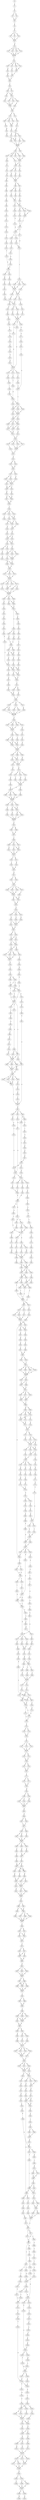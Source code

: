 strict digraph  {
	S0 -> S1 [ label = L ];
	S1 -> S2 [ label = I ];
	S2 -> S3 [ label = L ];
	S2 -> S4 [ label = A ];
	S3 -> S5 [ label = A ];
	S4 -> S5 [ label = A ];
	S5 -> S6 [ label = L ];
	S6 -> S7 [ label = K ];
	S7 -> S8 [ label = N ];
	S7 -> S9 [ label = T ];
	S7 -> S10 [ label = G ];
	S8 -> S11 [ label = L ];
	S9 -> S11 [ label = L ];
	S10 -> S11 [ label = L ];
	S11 -> S12 [ label = Q ];
	S12 -> S13 [ label = Q ];
	S12 -> S14 [ label = E ];
	S12 -> S15 [ label = D ];
	S12 -> S16 [ label = A ];
	S13 -> S17 [ label = K ];
	S14 -> S17 [ label = K ];
	S15 -> S17 [ label = K ];
	S16 -> S17 [ label = K ];
	S17 -> S18 [ label = I ];
	S18 -> S19 [ label = D ];
	S18 -> S20 [ label = H ];
	S18 -> S21 [ label = Y ];
	S18 -> S22 [ label = K ];
	S19 -> S23 [ label = Q ];
	S20 -> S24 [ label = R ];
	S21 -> S25 [ label = N ];
	S22 -> S24 [ label = R ];
	S23 -> S26 [ label = M ];
	S24 -> S27 [ label = L ];
	S25 -> S27 [ label = L ];
	S26 -> S28 [ label = E ];
	S27 -> S28 [ label = E ];
	S28 -> S29 [ label = L ];
	S29 -> S30 [ label = E ];
	S29 -> S31 [ label = D ];
	S30 -> S32 [ label = K ];
	S30 -> S33 [ label = R ];
	S31 -> S33 [ label = R ];
	S32 -> S34 [ label = K ];
	S33 -> S35 [ label = T ];
	S33 -> S36 [ label = S ];
	S33 -> S37 [ label = A ];
	S34 -> S38 [ label = Q ];
	S35 -> S38 [ label = Q ];
	S36 -> S39 [ label = K ];
	S37 -> S38 [ label = Q ];
	S38 -> S40 [ label = A ];
	S39 -> S40 [ label = A ];
	S40 -> S41 [ label = K ];
	S40 -> S42 [ label = E ];
	S41 -> S43 [ label = A ];
	S42 -> S44 [ label = D ];
	S42 -> S45 [ label = K ];
	S42 -> S46 [ label = S ];
	S43 -> S47 [ label = K ];
	S44 -> S48 [ label = N ];
	S45 -> S48 [ label = N ];
	S46 -> S49 [ label = S ];
	S47 -> S50 [ label = N ];
	S48 -> S51 [ label = L ];
	S49 -> S52 [ label = M ];
	S50 -> S53 [ label = Q ];
	S51 -> S54 [ label = N ];
	S51 -> S55 [ label = K ];
	S52 -> S56 [ label = R ];
	S53 -> S57 [ label = Q ];
	S54 -> S58 [ label = T ];
	S54 -> S59 [ label = I ];
	S55 -> S60 [ label = S ];
	S56 -> S57 [ label = Q ];
	S57 -> S61 [ label = L ];
	S58 -> S61 [ label = L ];
	S59 -> S61 [ label = L ];
	S60 -> S61 [ label = L ];
	S61 -> S62 [ label = S ];
	S61 -> S63 [ label = A ];
	S62 -> S64 [ label = H ];
	S62 -> S65 [ label = R ];
	S62 -> S66 [ label = E ];
	S62 -> S67 [ label = K ];
	S63 -> S68 [ label = A ];
	S64 -> S69 [ label = R ];
	S65 -> S70 [ label = E ];
	S66 -> S71 [ label = K ];
	S67 -> S70 [ label = E ];
	S68 -> S70 [ label = E ];
	S69 -> S72 [ label = V ];
	S70 -> S73 [ label = A ];
	S70 -> S74 [ label = T ];
	S71 -> S73 [ label = A ];
	S72 -> S75 [ label = T ];
	S73 -> S76 [ label = A ];
	S73 -> S77 [ label = Q ];
	S74 -> S78 [ label = S ];
	S75 -> S79 [ label = N ];
	S76 -> S80 [ label = Q ];
	S77 -> S81 [ label = W ];
	S78 -> S82 [ label = L ];
	S79 -> S83 [ label = H ];
	S80 -> S84 [ label = Y ];
	S81 -> S84 [ label = Y ];
	S82 -> S84 [ label = Y ];
	S83 -> S85 [ label = Q ];
	S84 -> S86 [ label = K ];
	S84 -> S87 [ label = R ];
	S85 -> S88 [ label = P ];
	S86 -> S89 [ label = K ];
	S86 -> S90 [ label = D ];
	S87 -> S91 [ label = G ];
	S88 -> S92 [ label = V ];
	S89 -> S93 [ label = A ];
	S90 -> S94 [ label = L ];
	S91 -> S95 [ label = E ];
	S92 -> S96 [ label = S ];
	S93 -> S97 [ label = L ];
	S94 -> S97 [ label = L ];
	S95 -> S98 [ label = P ];
	S96 -> S99 [ label = S ];
	S97 -> S100 [ label = E ];
	S97 -> S101 [ label = T ];
	S98 -> S100 [ label = E ];
	S99 -> S102 [ label = P ];
	S100 -> S103 [ label = D ];
	S100 -> S104 [ label = Q ];
	S100 -> S105 [ label = N ];
	S101 -> S106 [ label = K ];
	S102 -> S107 [ label = Y ];
	S103 -> S108 [ label = E ];
	S104 -> S109 [ label = P ];
	S105 -> S108 [ label = E ];
	S106 -> S110 [ label = S ];
	S107 -> S111 [ label = V ];
	S108 -> S112 [ label = T ];
	S109 -> S113 [ label = K ];
	S110 -> S114 [ label = Q ];
	S111 -> S115 [ label = E ];
	S112 -> S116 [ label = N ];
	S112 -> S117 [ label = S ];
	S113 -> S112 [ label = T ];
	S114 -> S116 [ label = N ];
	S115 -> S118 [ label = A ];
	S116 -> S119 [ label = E ];
	S116 -> S120 [ label = S ];
	S117 -> S121 [ label = N ];
	S118 -> S122 [ label = A ];
	S119 -> S123 [ label = R ];
	S120 -> S124 [ label = P ];
	S121 -> S125 [ label = L ];
	S122 -> S126 [ label = L ];
	S123 -> S121 [ label = N ];
	S124 -> S127 [ label = T ];
	S125 -> S128 [ label = V ];
	S125 -> S129 [ label = N ];
	S125 -> S130 [ label = A ];
	S126 -> S131 [ label = P ];
	S127 -> S132 [ label = A ];
	S128 -> S133 [ label = H ];
	S129 -> S134 [ label = V ];
	S130 -> S133 [ label = H ];
	S131 -> S135 [ label = T ];
	S132 -> S136 [ label = K ];
	S133 -> S137 [ label = Q ];
	S133 -> S138 [ label = S ];
	S134 -> S137 [ label = Q ];
	S135 -> S139 [ label = A ];
	S136 -> S140 [ label = P ];
	S137 -> S141 [ label = E ];
	S137 -> S142 [ label = K ];
	S138 -> S143 [ label = P ];
	S139 -> S144 [ label = G ];
	S139 -> S145 [ label = E ];
	S140 -> S139 [ label = A ];
	S141 -> S146 [ label = L ];
	S142 -> S147 [ label = G ];
	S143 -> S148 [ label = Q ];
	S144 -> S149 [ label = Q ];
	S145 -> S150 [ label = A ];
	S146 -> S151 [ label = I ];
	S147 -> S152 [ label = W ];
	S147 -> S153 [ label = A ];
	S148 -> S154 [ label = P ];
	S149 -> S155 [ label = P ];
	S150 -> S156 [ label = L ];
	S151 -> S157 [ label = K ];
	S152 -> S158 [ label = N ];
	S153 -> S159 [ label = T ];
	S154 -> S160 [ label = G ];
	S155 -> S161 [ label = G ];
	S156 -> S133 [ label = H ];
	S157 -> S162 [ label = Q ];
	S158 -> S162 [ label = Q ];
	S159 -> S162 [ label = Q ];
	S160 -> S163 [ label = S ];
	S161 -> S164 [ label = P ];
	S162 -> S165 [ label = E ];
	S162 -> S166 [ label = K ];
	S162 -> S167 [ label = D ];
	S163 -> S168 [ label = R ];
	S164 -> S169 [ label = D ];
	S165 -> S170 [ label = E ];
	S166 -> S171 [ label = K ];
	S167 -> S172 [ label = T ];
	S168 -> S173 [ label = Y ];
	S169 -> S147 [ label = G ];
	S170 -> S174 [ label = Y ];
	S170 -> S175 [ label = R ];
	S170 -> S176 [ label = L ];
	S171 -> S177 [ label = D ];
	S172 -> S170 [ label = E ];
	S173 -> S178 [ label = S ];
	S174 -> S179 [ label = T ];
	S175 -> S180 [ label = N ];
	S176 -> S181 [ label = V ];
	S177 -> S182 [ label = I ];
	S178 -> S183 [ label = P ];
	S179 -> S184 [ label = L ];
	S180 -> S185 [ label = T ];
	S181 -> S186 [ label = A ];
	S182 -> S187 [ label = S ];
	S183 -> S188 [ label = S ];
	S184 -> S189 [ label = K ];
	S185 -> S190 [ label = I ];
	S186 -> S191 [ label = Q ];
	S187 -> S192 [ label = I ];
	S188 -> S193 [ label = P ];
	S189 -> S194 [ label = L ];
	S189 -> S195 [ label = T ];
	S190 -> S196 [ label = G ];
	S191 -> S194 [ label = L ];
	S192 -> S191 [ label = Q ];
	S193 -> S197 [ label = N ];
	S194 -> S198 [ label = Q ];
	S194 -> S199 [ label = S ];
	S194 -> S200 [ label = R ];
	S195 -> S200 [ label = R ];
	S196 -> S189 [ label = K ];
	S197 -> S201 [ label = R ];
	S198 -> S202 [ label = S ];
	S199 -> S202 [ label = S ];
	S200 -> S203 [ label = N ];
	S200 -> S202 [ label = S ];
	S201 -> S170 [ label = E ];
	S202 -> S204 [ label = V ];
	S202 -> S205 [ label = A ];
	S203 -> S205 [ label = A ];
	S204 -> S206 [ label = E ];
	S205 -> S207 [ label = Q ];
	S205 -> S208 [ label = D ];
	S205 -> S206 [ label = E ];
	S206 -> S209 [ label = A ];
	S206 -> S210 [ label = S ];
	S207 -> S211 [ label = T ];
	S207 -> S210 [ label = S ];
	S208 -> S211 [ label = T ];
	S209 -> S212 [ label = Q ];
	S210 -> S213 [ label = R ];
	S211 -> S213 [ label = R ];
	S212 -> S214 [ label = C ];
	S213 -> S214 [ label = C ];
	S214 -> S215 [ label = K ];
	S214 -> S216 [ label = T ];
	S214 -> S217 [ label = R ];
	S214 -> S218 [ label = C ];
	S215 -> S219 [ label = I ];
	S216 -> S220 [ label = L ];
	S217 -> S220 [ label = L ];
	S218 -> S220 [ label = L ];
	S219 -> S221 [ label = L ];
	S220 -> S221 [ label = L ];
	S221 -> S222 [ label = E ];
	S222 -> S223 [ label = K ];
	S222 -> S224 [ label = R ];
	S223 -> S225 [ label = Q ];
	S224 -> S225 [ label = Q ];
	S225 -> S226 [ label = F ];
	S225 -> S227 [ label = L ];
	S226 -> S228 [ label = N ];
	S227 -> S229 [ label = E ];
	S227 -> S230 [ label = D ];
	S228 -> S231 [ label = Y ];
	S229 -> S231 [ label = Y ];
	S229 -> S232 [ label = N ];
	S230 -> S231 [ label = Y ];
	S231 -> S233 [ label = M ];
	S231 -> S234 [ label = T ];
	S232 -> S233 [ label = M ];
	S233 -> S235 [ label = R ];
	S234 -> S236 [ label = K ];
	S235 -> S237 [ label = K ];
	S235 -> S238 [ label = R ];
	S236 -> S238 [ label = R ];
	S237 -> S239 [ label = M ];
	S238 -> S239 [ label = M ];
	S239 -> S240 [ label = V ];
	S240 -> S241 [ label = E ];
	S240 -> S242 [ label = L ];
	S240 -> S243 [ label = Q ];
	S241 -> S244 [ label = I ];
	S241 -> S245 [ label = N ];
	S242 -> S245 [ label = N ];
	S243 -> S246 [ label = C ];
	S244 -> S247 [ label = G ];
	S245 -> S248 [ label = V ];
	S245 -> S249 [ label = A ];
	S246 -> S249 [ label = A ];
	S247 -> S250 [ label = N ];
	S248 -> S251 [ label = E ];
	S249 -> S251 [ label = E ];
	S250 -> S252 [ label = K ];
	S251 -> S253 [ label = R ];
	S252 -> S254 [ label = E ];
	S253 -> S254 [ label = E ];
	S253 -> S255 [ label = D ];
	S254 -> S256 [ label = R ];
	S254 -> S257 [ label = K ];
	S255 -> S257 [ label = K ];
	S256 -> S258 [ label = K ];
	S256 -> S259 [ label = G ];
	S257 -> S260 [ label = N ];
	S258 -> S261 [ label = A ];
	S259 -> S262 [ label = E ];
	S260 -> S263 [ label = M ];
	S260 -> S261 [ label = A ];
	S260 -> S264 [ label = I ];
	S261 -> S265 [ label = V ];
	S261 -> S266 [ label = I ];
	S262 -> S267 [ label = A ];
	S263 -> S266 [ label = I ];
	S264 -> S266 [ label = I ];
	S265 -> S268 [ label = A ];
	S266 -> S269 [ label = L ];
	S267 -> S269 [ label = L ];
	S268 -> S270 [ label = E ];
	S269 -> S270 [ label = E ];
	S270 -> S271 [ label = K ];
	S270 -> S272 [ label = Q ];
	S270 -> S273 [ label = R ];
	S271 -> S274 [ label = Q ];
	S272 -> S274 [ label = Q ];
	S273 -> S274 [ label = Q ];
	S274 -> S275 [ label = S ];
	S274 -> S276 [ label = T ];
	S274 -> S277 [ label = V ];
	S274 -> S278 [ label = A ];
	S275 -> S279 [ label = L ];
	S276 -> S280 [ label = Q ];
	S277 -> S281 [ label = A ];
	S277 -> S282 [ label = S ];
	S278 -> S280 [ label = Q ];
	S279 -> S283 [ label = L ];
	S280 -> S283 [ label = L ];
	S281 -> S283 [ label = L ];
	S282 -> S283 [ label = L ];
	S283 -> S284 [ label = P ];
	S283 -> S285 [ label = Q ];
	S283 -> S286 [ label = E ];
	S284 -> S287 [ label = N ];
	S285 -> S288 [ label = R ];
	S285 -> S289 [ label = K ];
	S286 -> S288 [ label = R ];
	S287 -> S290 [ label = L ];
	S288 -> S291 [ label = E ];
	S289 -> S291 [ label = E ];
	S290 -> S292 [ label = Q ];
	S291 -> S293 [ label = K ];
	S291 -> S294 [ label = R ];
	S292 -> S295 [ label = P ];
	S293 -> S296 [ label = E ];
	S293 -> S297 [ label = L ];
	S294 -> S298 [ label = G ];
	S295 -> S299 [ label = S ];
	S296 -> S300 [ label = Q ];
	S297 -> S301 [ label = K ];
	S298 -> S302 [ label = R ];
	S299 -> S303 [ label = S ];
	S300 -> S304 [ label = D ];
	S301 -> S304 [ label = D ];
	S302 -> S305 [ label = V ];
	S303 -> S306 [ label = S ];
	S304 -> S307 [ label = Q ];
	S304 -> S308 [ label = H ];
	S305 -> S309 [ label = T ];
	S306 -> S310 [ label = D ];
	S307 -> S311 [ label = M ];
	S307 -> S312 [ label = E ];
	S308 -> S311 [ label = M ];
	S309 -> S313 [ label = A ];
	S310 -> S314 [ label = V ];
	S311 -> S315 [ label = K ];
	S312 -> S316 [ label = Q ];
	S313 -> S317 [ label = E ];
	S314 -> S318 [ label = K ];
	S314 -> S319 [ label = H ];
	S315 -> S320 [ label = L ];
	S316 -> S314 [ label = V ];
	S317 -> S321 [ label = N ];
	S318 -> S322 [ label = S ];
	S319 -> S323 [ label = G ];
	S319 -> S324 [ label = A ];
	S320 -> S325 [ label = Q ];
	S320 -> S319 [ label = H ];
	S321 -> S326 [ label = R ];
	S322 -> S327 [ label = Q ];
	S323 -> S328 [ label = K ];
	S324 -> S328 [ label = K ];
	S325 -> S324 [ label = A ];
	S326 -> S329 [ label = E ];
	S327 -> S330 [ label = G ];
	S328 -> S331 [ label = L ];
	S329 -> S332 [ label = A ];
	S330 -> S333 [ label = K ];
	S331 -> S334 [ label = E ];
	S331 -> S335 [ label = D ];
	S332 -> S325 [ label = Q ];
	S333 -> S336 [ label = K ];
	S334 -> S336 [ label = K ];
	S335 -> S337 [ label = Q ];
	S336 -> S338 [ label = L ];
	S337 -> S338 [ label = L ];
	S338 -> S339 [ label = E ];
	S338 -> S340 [ label = D ];
	S338 -> S341 [ label = K ];
	S339 -> S342 [ label = R ];
	S339 -> S343 [ label = M ];
	S340 -> S344 [ label = L ];
	S340 -> S345 [ label = V ];
	S341 -> S346 [ label = K ];
	S342 -> S347 [ label = L ];
	S343 -> S347 [ label = L ];
	S344 -> S347 [ label = L ];
	S345 -> S347 [ label = L ];
	S346 -> S347 [ label = L ];
	S347 -> S348 [ label = E ];
	S348 -> S349 [ label = I ];
	S348 -> S350 [ label = K ];
	S348 -> S351 [ label = H ];
	S348 -> S352 [ label = Q ];
	S349 -> S353 [ label = E ];
	S350 -> S353 [ label = E ];
	S351 -> S354 [ label = R ];
	S352 -> S353 [ label = E ];
	S353 -> S355 [ label = Y ];
	S353 -> S356 [ label = C ];
	S354 -> S357 [ label = F ];
	S355 -> S358 [ label = S ];
	S356 -> S359 [ label = F ];
	S356 -> S360 [ label = L ];
	S357 -> S361 [ label = E ];
	S358 -> S362 [ label = K ];
	S359 -> S362 [ label = K ];
	S359 -> S363 [ label = R ];
	S360 -> S363 [ label = R ];
	S361 -> S364 [ label = D ];
	S362 -> S365 [ label = L ];
	S363 -> S365 [ label = L ];
	S364 -> S365 [ label = L ];
	S365 -> S366 [ label = S ];
	S365 -> S367 [ label = T ];
	S365 -> S368 [ label = A ];
	S366 -> S369 [ label = R ];
	S367 -> S370 [ label = T ];
	S367 -> S371 [ label = S ];
	S368 -> S371 [ label = S ];
	S369 -> S372 [ label = T ];
	S370 -> S372 [ label = T ];
	S371 -> S373 [ label = R ];
	S371 -> S372 [ label = T ];
	S372 -> S374 [ label = Q ];
	S373 -> S375 [ label = K ];
	S374 -> S376 [ label = A ];
	S374 -> S377 [ label = K ];
	S374 -> S378 [ label = S ];
	S375 -> S379 [ label = N ];
	S376 -> S380 [ label = L ];
	S377 -> S381 [ label = T ];
	S378 -> S382 [ label = M ];
	S379 -> S383 [ label = K ];
	S380 -> S384 [ label = A ];
	S381 -> S384 [ label = A ];
	S382 -> S384 [ label = A ];
	S383 -> S385 [ label = S ];
	S384 -> S386 [ label = D ];
	S384 -> S387 [ label = E ];
	S385 -> S387 [ label = E ];
	S386 -> S388 [ label = T ];
	S387 -> S389 [ label = D ];
	S387 -> S390 [ label = V ];
	S387 -> S391 [ label = K ];
	S388 -> S392 [ label = K ];
	S389 -> S392 [ label = K ];
	S390 -> S392 [ label = K ];
	S391 -> S392 [ label = K ];
	S392 -> S393 [ label = L ];
	S392 -> S394 [ label = I ];
	S392 -> S395 [ label = V ];
	S393 -> S396 [ label = A ];
	S394 -> S397 [ label = K ];
	S394 -> S398 [ label = Q ];
	S395 -> S397 [ label = K ];
	S396 -> S399 [ label = I ];
	S397 -> S400 [ label = H ];
	S397 -> S401 [ label = E ];
	S398 -> S402 [ label = Q ];
	S399 -> S403 [ label = L ];
	S400 -> S403 [ label = L ];
	S401 -> S403 [ label = L ];
	S402 -> S403 [ label = L ];
	S403 -> S404 [ label = E ];
	S404 -> S405 [ label = E ];
	S404 -> S406 [ label = H ];
	S405 -> S407 [ label = K ];
	S406 -> S407 [ label = K ];
	S407 -> S408 [ label = L ];
	S408 -> S409 [ label = Q ];
	S408 -> S410 [ label = K ];
	S408 -> S411 [ label = L ];
	S409 -> S412 [ label = K ];
	S410 -> S413 [ label = E ];
	S410 -> S414 [ label = L ];
	S411 -> S413 [ label = E ];
	S412 -> S415 [ label = E ];
	S413 -> S415 [ label = E ];
	S414 -> S415 [ label = E ];
	S415 -> S416 [ label = T ];
	S415 -> S417 [ label = E ];
	S416 -> S418 [ label = C ];
	S417 -> S419 [ label = H ];
	S418 -> S420 [ label = Q ];
	S419 -> S420 [ label = Q ];
	S420 -> S421 [ label = R ];
	S421 -> S422 [ label = L ];
	S421 -> S423 [ label = K ];
	S422 -> S424 [ label = L ];
	S423 -> S424 [ label = L ];
	S424 -> S425 [ label = V ];
	S424 -> S426 [ label = F ];
	S424 -> S427 [ label = L ];
	S424 -> S428 [ label = I ];
	S425 -> S429 [ label = Q ];
	S426 -> S429 [ label = Q ];
	S427 -> S430 [ label = S ];
	S428 -> S429 [ label = Q ];
	S429 -> S431 [ label = E ];
	S429 -> S432 [ label = D ];
	S430 -> S432 [ label = D ];
	S431 -> S433 [ label = K ];
	S432 -> S433 [ label = K ];
	S433 -> S434 [ label = A ];
	S434 -> S435 [ label = E ];
	S434 -> S436 [ label = S ];
	S434 -> S437 [ label = A ];
	S435 -> S438 [ label = R ];
	S436 -> S439 [ label = E ];
	S437 -> S440 [ label = Q ];
	S438 -> S441 [ label = L ];
	S439 -> S441 [ label = L ];
	S440 -> S442 [ label = F ];
	S440 -> S441 [ label = L ];
	S441 -> S443 [ label = Q ];
	S442 -> S443 [ label = Q ];
	S443 -> S444 [ label = R ];
	S443 -> S445 [ label = T ];
	S444 -> S446 [ label = E ];
	S445 -> S447 [ label = G ];
	S445 -> S446 [ label = E ];
	S446 -> S448 [ label = L ];
	S446 -> S449 [ label = A ];
	S447 -> S448 [ label = L ];
	S448 -> S450 [ label = D ];
	S448 -> S451 [ label = E ];
	S449 -> S451 [ label = E ];
	S450 -> S452 [ label = T ];
	S451 -> S453 [ label = I ];
	S451 -> S454 [ label = K ];
	S451 -> S455 [ label = M ];
	S452 -> S456 [ label = S ];
	S453 -> S457 [ label = N ];
	S454 -> S457 [ label = N ];
	S455 -> S457 [ label = N ];
	S456 -> S458 [ label = L ];
	S457 -> S459 [ label = R ];
	S458 -> S460 [ label = R ];
	S459 -> S461 [ label = I ];
	S460 -> S462 [ label = S ];
	S461 -> S463 [ label = L ];
	S462 -> S464 [ label = P ];
	S463 -> S465 [ label = M ];
	S463 -> S466 [ label = H ];
	S464 -> S467 [ label = A ];
	S465 -> S468 [ label = S ];
	S465 -> S469 [ label = C ];
	S466 -> S468 [ label = S ];
	S467 -> S470 [ label = W ];
	S467 -> S471 [ label = V ];
	S468 -> S472 [ label = S ];
	S468 -> S467 [ label = A ];
	S469 -> S473 [ label = H ];
	S470 -> S474 [ label = V ];
	S471 -> S475 [ label = S ];
	S471 -> S476 [ label = P ];
	S471 -> S477 [ label = S ];
	S472 -> S471 [ label = V ];
	S473 -> S478 [ label = E ];
	S474 -> S479 [ label = K ];
	S475 -> S480 [ label = N ];
	S476 -> S481 [ label = V ];
	S477 -> S482 [ label = S ];
	S477 -> S483 [ label = K ];
	S478 -> S471 [ label = V ];
	S479 -> S484 [ label = T ];
	S480 -> S485 [ label = P ];
	S480 -> S477 [ label = S ];
	S481 -> S486 [ label = R ];
	S482 -> S487 [ label = E ];
	S483 -> S488 [ label = Q ];
	S483 -> S489 [ label = S ];
	S483 -> S490 [ label = H ];
	S484 -> S491 [ label = E ];
	S485 -> S483 [ label = K ];
	S486 -> S492 [ label = D ];
	S487 -> S493 [ label = K ];
	S487 -> S494 [ label = S ];
	S488 -> S495 [ label = P ];
	S489 -> S494 [ label = S ];
	S490 -> S494 [ label = S ];
	S491 -> S487 [ label = E ];
	S492 -> S496 [ label = T ];
	S493 -> S497 [ label = K ];
	S494 -> S498 [ label = K ];
	S495 -> S498 [ label = K ];
	S496 -> S499 [ label = S ];
	S497 -> S500 [ label = T ];
	S497 -> S501 [ label = S ];
	S497 -> S502 [ label = K ];
	S498 -> S503 [ label = E ];
	S498 -> S504 [ label = K ];
	S498 -> S505 [ label = P ];
	S498 -> S506 [ label = G ];
	S499 -> S507 [ label = K ];
	S500 -> S508 [ label = Q ];
	S500 -> S509 [ label = T ];
	S501 -> S510 [ label = S ];
	S502 -> S511 [ label = K ];
	S503 -> S512 [ label = K ];
	S504 -> S512 [ label = K ];
	S505 -> S513 [ label = R ];
	S506 -> S512 [ label = K ];
	S507 -> S514 [ label = P ];
	S508 -> S515 [ label = T ];
	S509 -> S516 [ label = V ];
	S510 -> S517 [ label = K ];
	S511 -> S518 [ label = A ];
	S512 -> S493 [ label = K ];
	S513 -> S519 [ label = K ];
	S514 -> S520 [ label = R ];
	S515 -> S521 [ label = P ];
	S515 -> S522 [ label = R ];
	S516 -> S523 [ label = I ];
	S517 -> S524 [ label = K ];
	S518 -> S525 [ label = V ];
	S519 -> S526 [ label = A ];
	S520 -> S527 [ label = K ];
	S521 -> S528 [ label = R ];
	S522 -> S524 [ label = K ];
	S523 -> S529 [ label = D ];
	S524 -> S530 [ label = T ];
	S524 -> S531 [ label = I ];
	S525 -> S522 [ label = R ];
	S526 -> S532 [ label = V ];
	S527 -> S483 [ label = K ];
	S528 -> S530 [ label = T ];
	S529 -> S533 [ label = A ];
	S530 -> S534 [ label = A ];
	S530 -> S535 [ label = K ];
	S530 -> S536 [ label = P ];
	S531 -> S537 [ label = S ];
	S532 -> S493 [ label = K ];
	S533 -> S538 [ label = E ];
	S534 -> S539 [ label = K ];
	S535 -> S540 [ label = C ];
	S536 -> S541 [ label = V ];
	S537 -> S542 [ label = T ];
	S538 -> S543 [ label = K ];
	S539 -> S544 [ label = N ];
	S540 -> S545 [ label = L ];
	S541 -> S546 [ label = T ];
	S542 -> S546 [ label = T ];
	S543 -> S547 [ label = P ];
	S544 -> S548 [ label = P ];
	S545 -> S549 [ label = K ];
	S546 -> S549 [ label = K ];
	S547 -> S515 [ label = T ];
	S548 -> S550 [ label = P ];
	S549 -> S551 [ label = R ];
	S549 -> S552 [ label = N ];
	S550 -> S553 [ label = Q ];
	S551 -> S554 [ label = G ];
	S551 -> S555 [ label = R ];
	S552 -> S556 [ label = D ];
	S553 -> S557 [ label = Q ];
	S554 -> S558 [ label = P ];
	S554 -> S559 [ label = L ];
	S555 -> S560 [ label = N ];
	S556 -> S561 [ label = V ];
	S557 -> S562 [ label = C ];
	S558 -> S563 [ label = P ];
	S559 -> S563 [ label = P ];
	S560 -> S564 [ label = A ];
	S561 -> S563 [ label = P ];
	S562 -> S565 [ label = Q ];
	S563 -> S566 [ label = Q ];
	S563 -> S567 [ label = K ];
	S564 -> S568 [ label = P ];
	S565 -> S569 [ label = V ];
	S566 -> S570 [ label = Q ];
	S566 -> S571 [ label = E ];
	S567 -> S572 [ label = P ];
	S568 -> S573 [ label = S ];
	S569 -> S574 [ label = V ];
	S570 -> S575 [ label = M ];
	S571 -> S576 [ label = S ];
	S572 -> S577 [ label = V ];
	S573 -> S578 [ label = P ];
	S574 -> S579 [ label = L ];
	S575 -> S580 [ label = Y ];
	S576 -> S580 [ label = Y ];
	S577 -> S581 [ label = L ];
	S578 -> S582 [ label = H ];
	S579 -> S583 [ label = L ];
	S580 -> S584 [ label = S ];
	S580 -> S585 [ label = R ];
	S581 -> S586 [ label = F ];
	S582 -> S580 [ label = Y ];
	S583 -> S587 [ label = G ];
	S584 -> S588 [ label = K ];
	S585 -> S589 [ label = L ];
	S586 -> S590 [ label = P ];
	S587 -> S591 [ label = Q ];
	S588 -> S592 [ label = N ];
	S588 -> S593 [ label = F ];
	S588 -> S594 [ label = A ];
	S589 -> S592 [ label = N ];
	S590 -> S588 [ label = K ];
	S591 -> S595 [ label = L ];
	S592 -> S596 [ label = K ];
	S592 -> S597 [ label = L ];
	S593 -> S598 [ label = G ];
	S594 -> S596 [ label = K ];
	S595 -> S588 [ label = K ];
	S596 -> S599 [ label = K ];
	S596 -> S600 [ label = Q ];
	S597 -> S601 [ label = A ];
	S598 -> S602 [ label = S ];
	S598 -> S601 [ label = A ];
	S599 -> S603 [ label = M ];
	S600 -> S604 [ label = L ];
	S601 -> S605 [ label = D ];
	S601 -> S606 [ label = P ];
	S602 -> S603 [ label = M ];
	S603 -> S607 [ label = P ];
	S604 -> S607 [ label = P ];
	S605 -> S608 [ label = V ];
	S606 -> S609 [ label = S ];
	S607 -> S610 [ label = F ];
	S607 -> S611 [ label = M ];
	S608 -> S607 [ label = P ];
	S609 -> S610 [ label = F ];
	S610 -> S612 [ label = V ];
	S610 -> S613 [ label = I ];
	S611 -> S614 [ label = L ];
	S612 -> S615 [ label = A ];
	S612 -> S616 [ label = P ];
	S613 -> S617 [ label = T ];
	S614 -> S618 [ label = S ];
	S615 -> S619 [ label = G ];
	S616 -> S619 [ label = G ];
	S617 -> S619 [ label = G ];
	S618 -> S620 [ label = E ];
	S619 -> S621 [ label = K ];
	S619 -> S622 [ label = T ];
	S620 -> S621 [ label = K ];
	S621 -> S623 [ label = S ];
	S621 -> S624 [ label = P ];
	S621 -> S625 [ label = K ];
	S622 -> S623 [ label = S ];
	S623 -> S626 [ label = T ];
	S624 -> S627 [ label = A ];
	S625 -> S628 [ label = P ];
	S626 -> S629 [ label = S ];
	S627 -> S630 [ label = R ];
	S628 -> S631 [ label = T ];
	S628 -> S632 [ label = S ];
	S629 -> S633 [ label = P ];
	S630 -> S634 [ label = A ];
	S631 -> S635 [ label = R ];
	S632 -> S635 [ label = R ];
	S633 -> S636 [ label = S ];
	S634 -> S637 [ label = C ];
	S635 -> S638 [ label = T ];
	S635 -> S639 [ label = I ];
	S636 -> S640 [ label = H ];
	S637 -> S640 [ label = H ];
	S638 -> S641 [ label = T ];
	S639 -> S642 [ label = L ];
	S640 -> S643 [ label = S ];
	S640 -> S644 [ label = A ];
	S641 -> S645 [ label = S ];
	S642 -> S646 [ label = Q ];
	S643 -> S647 [ label = V ];
	S644 -> S647 [ label = V ];
	S645 -> S646 [ label = Q ];
	S645 -> S648 [ label = R ];
	S646 -> S649 [ label = C ];
	S647 -> S650 [ label = H ];
	S647 -> S651 [ label = N ];
	S647 -> S652 [ label = S ];
	S647 -> S653 [ label = R ];
	S648 -> S649 [ label = C ];
	S649 -> S654 [ label = K ];
	S649 -> S655 [ label = E ];
	S650 -> S656 [ label = A ];
	S651 -> S656 [ label = A ];
	S652 -> S656 [ label = A ];
	S653 -> S656 [ label = A ];
	S654 -> S657 [ label = P ];
	S654 -> S658 [ label = V ];
	S654 -> S659 [ label = A ];
	S655 -> S660 [ label = N ];
	S656 -> S661 [ label = N ];
	S656 -> S662 [ label = S ];
	S657 -> S663 [ label = Q ];
	S658 -> S664 [ label = V ];
	S659 -> S665 [ label = A ];
	S660 -> S666 [ label = G ];
	S661 -> S667 [ label = V ];
	S661 -> S668 [ label = L ];
	S662 -> S667 [ label = V ];
	S663 -> S669 [ label = A ];
	S664 -> S670 [ label = P ];
	S665 -> S670 [ label = P ];
	S666 -> S671 [ label = R ];
	S667 -> S672 [ label = Q ];
	S668 -> S672 [ label = Q ];
	S669 -> S673 [ label = G ];
	S670 -> S674 [ label = P ];
	S671 -> S675 [ label = D ];
	S672 -> S676 [ label = S ];
	S672 -> S677 [ label = N ];
	S672 -> S678 [ label = R ];
	S673 -> S679 [ label = D ];
	S674 -> S680 [ label = H ];
	S675 -> S681 [ label = L ];
	S676 -> S682 [ label = V ];
	S677 -> S683 [ label = L ];
	S677 -> S682 [ label = V ];
	S678 -> S683 [ label = L ];
	S679 -> S684 [ label = Q ];
	S680 -> S685 [ label = S ];
	S680 -> S686 [ label = P ];
	S681 -> S687 [ label = R ];
	S682 -> S688 [ label = L ];
	S683 -> S688 [ label = L ];
	S684 -> S689 [ label = S ];
	S685 -> S690 [ label = K ];
	S685 -> S691 [ label = S ];
	S686 -> S692 [ label = E ];
	S687 -> S693 [ label = G ];
	S688 -> S694 [ label = H ];
	S688 -> S695 [ label = Q ];
	S689 -> S696 [ label = L ];
	S689 -> S697 [ label = S ];
	S690 -> S698 [ label = K ];
	S691 -> S699 [ label = S ];
	S692 -> S700 [ label = N ];
	S693 -> S701 [ label = S ];
	S694 -> S702 [ label = M ];
	S694 -> S703 [ label = D ];
	S694 -> S704 [ label = I ];
	S695 -> S702 [ label = M ];
	S696 -> S705 [ label = D ];
	S697 -> S706 [ label = G ];
	S698 -> S707 [ label = S ];
	S699 -> S707 [ label = S ];
	S700 -> S707 [ label = S ];
	S701 -> S708 [ label = V ];
	S702 -> S709 [ label = M ];
	S702 -> S710 [ label = V ];
	S703 -> S711 [ label = L ];
	S704 -> S709 [ label = M ];
	S705 -> S712 [ label = S ];
	S705 -> S713 [ label = N ];
	S706 -> S714 [ label = G ];
	S707 -> S715 [ label = V ];
	S707 -> S716 [ label = A ];
	S708 -> S685 [ label = S ];
	S709 -> S717 [ label = K ];
	S710 -> S718 [ label = Q ];
	S711 -> S717 [ label = K ];
	S712 -> S719 [ label = L ];
	S713 -> S719 [ label = L ];
	S714 -> S712 [ label = S ];
	S715 -> S720 [ label = S ];
	S716 -> S721 [ label = P ];
	S717 -> S722 [ label = H ];
	S718 -> S722 [ label = H ];
	S719 -> S723 [ label = S ];
	S720 -> S724 [ label = I ];
	S720 -> S725 [ label = V ];
	S721 -> S689 [ label = S ];
	S722 -> S726 [ label = H ];
	S722 -> S727 [ label = Y ];
	S723 -> S728 [ label = D ];
	S723 -> S729 [ label = E ];
	S724 -> S730 [ label = C ];
	S725 -> S730 [ label = C ];
	S726 -> S731 [ label = Q ];
	S726 -> S732 [ label = S ];
	S727 -> S733 [ label = G ];
	S728 -> S734 [ label = L ];
	S729 -> S734 [ label = L ];
	S730 -> S705 [ label = D ];
	S731 -> S735 [ label = P ];
	S732 -> S735 [ label = P ];
	S732 -> S736 [ label = H ];
	S733 -> S735 [ label = P ];
	S734 -> S737 [ label = L ];
	S735 -> S738 [ label = W ];
	S735 -> S739 [ label = Q ];
	S735 -> S740 [ label = L ];
	S736 -> S739 [ label = Q ];
	S737 -> S741 [ label = L ];
	S737 -> S742 [ label = I ];
	S737 -> S743 [ label = M ];
	S738 -> S744 [ label = L ];
	S739 -> S745 [ label = I ];
	S739 -> S744 [ label = L ];
	S740 -> S746 [ label = Y ];
	S741 -> S747 [ label = A ];
	S742 -> S747 [ label = A ];
	S743 -> S747 [ label = A ];
	S744 -> S748 [ label = C ];
	S745 -> S749 [ label = L ];
	S746 -> S748 [ label = C ];
	S747 -> S750 [ label = L ];
	S747 -> S751 [ label = M ];
	S748 -> S752 [ label = E ];
	S748 -> S753 [ label = N ];
	S748 -> S754 [ label = D ];
	S749 -> S755 [ label = Q ];
	S750 -> S756 [ label = Q ];
	S751 -> S756 [ label = Q ];
	S752 -> S757 [ label = Q ];
	S753 -> S758 [ label = D ];
	S754 -> S759 [ label = G ];
	S755 -> S760 [ label = K ];
	S756 -> S761 [ label = D ];
	S756 -> S762 [ label = E ];
	S757 -> S763 [ label = V ];
	S758 -> S764 [ label = A ];
	S759 -> S765 [ label = N ];
	S760 -> S766 [ label = P ];
	S761 -> S767 [ label = E ];
	S762 -> S767 [ label = E ];
	S763 -> S768 [ label = S ];
	S765 -> S770 [ label = Q ];
	S766 -> S771 [ label = A ];
	S767 -> S772 [ label = L ];
	S768 -> S773 [ label = A ];
	S770 -> S774 [ label = D ];
	S771 -> S775 [ label = E ];
	S772 -> S776 [ label = G ];
	S772 -> S777 [ label = D ];
	S773 -> S778 [ label = L ];
	S774 -> S778 [ label = L ];
	S775 -> S779 [ label = V ];
	S776 -> S780 [ label = Q ];
	S777 -> S780 [ label = Q ];
	S778 -> S781 [ label = H ];
	S779 -> S782 [ label = A ];
	S780 -> S783 [ label = M ];
	S781 -> S784 [ label = A ];
	S781 -> S785 [ label = I ];
	S782 -> S786 [ label = I ];
	S782 -> S787 [ label = E ];
	S783 -> S788 [ label = S ];
	S783 -> S789 [ label = N ];
	S784 -> S790 [ label = P ];
	S785 -> S791 [ label = R ];
	S786 -> S792 [ label = R ];
	S787 -> S793 [ label = P ];
	S788 -> S794 [ label = F ];
	S788 -> S795 [ label = V ];
	S789 -> S796 [ label = M ];
	S790 -> S797 [ label = A ];
	S791 -> S798 [ label = S ];
	S792 -> S799 [ label = R ];
	S793 -> S799 [ label = R ];
	S794 -> S800 [ label = E ];
	S795 -> S800 [ label = E ];
	S796 -> S800 [ label = E ];
	S797 -> S801 [ label = G ];
	S798 -> S802 [ label = P ];
	S799 -> S803 [ label = N ];
	S799 -> S804 [ label = C ];
	S800 -> S805 [ label = H ];
	S801 -> S782 [ label = A ];
	S802 -> S806 [ label = Q ];
	S803 -> S807 [ label = L ];
	S804 -> S807 [ label = L ];
	S805 -> S808 [ label = Q ];
	S806 -> S809 [ label = K ];
	S807 -> S810 [ label = S ];
	S807 -> S811 [ label = Y ];
	S807 -> S812 [ label = R ];
	S808 -> S813 [ label = D ];
	S808 -> S814 [ label = E ];
	S809 -> S803 [ label = N ];
	S810 -> S815 [ label = G ];
	S811 -> S625 [ label = K ];
	S812 -> S816 [ label = N ];
	S813 -> S817 [ label = L ];
	S814 -> S817 [ label = L ];
	S815 -> S818 [ label = E ];
	S816 -> S645 [ label = S ];
	S817 -> S819 [ label = L ];
	S817 -> S820 [ label = V ];
	S818 -> S821 [ label = F ];
	S819 -> S822 [ label = R ];
	S819 -> S823 [ label = N ];
	S820 -> S824 [ label = T ];
	S821 -> S825 [ label = S ];
	S822 -> S826 [ label = Q ];
	S823 -> S826 [ label = Q ];
	S824 -> S826 [ label = Q ];
	S825 -> S827 [ label = S ];
	S826 -> S828 [ label = L ];
	S826 -> S829 [ label = M ];
	S826 -> S830 [ label = I ];
	S827 -> S831 [ label = K ];
	S828 -> S832 [ label = G ];
	S829 -> S833 [ label = K ];
	S830 -> S834 [ label = Q ];
	S831 -> S835 [ label = P ];
	S832 -> S836 [ label = V ];
	S833 -> S837 [ label = E ];
	S834 -> S837 [ label = E ];
	S835 -> S838 [ label = A ];
	S836 -> S839 [ label = V ];
	S837 -> S840 [ label = T ];
	S838 -> S841 [ label = R ];
	S839 -> S842 [ label = Q ];
	S840 -> S843 [ label = E ];
	S840 -> S842 [ label = Q ];
	S841 -> S654 [ label = K ];
	S842 -> S844 [ label = N ];
	S842 -> S845 [ label = S ];
	S843 -> S845 [ label = S ];
	S843 -> S846 [ label = R ];
	S844 -> S847 [ label = R ];
	S845 -> S848 [ label = H ];
	S846 -> S849 [ label = P ];
	S847 -> S850 [ label = E ];
	S848 -> S851 [ label = A ];
	S848 -> S852 [ label = S ];
	S849 -> S850 [ label = E ];
	S850 -> S853 [ label = E ];
	S850 -> S854 [ label = V ];
	S851 -> S854 [ label = V ];
	S852 -> S854 [ label = V ];
	S853 -> S855 [ label = K ];
	S854 -> S856 [ label = C ];
	S854 -> S857 [ label = R ];
	S855 -> S858 [ label = E ];
	S856 -> S858 [ label = E ];
	S857 -> S858 [ label = E ];
	S858 -> S859 [ label = D ];
	S859 -> S860 [ label = L ];
	S859 -> S861 [ label = I ];
	S860 -> S862 [ label = K ];
	S860 -> S863 [ label = E ];
	S861 -> S863 [ label = E ];
	S862 -> S864 [ label = L ];
	S863 -> S865 [ label = C ];
	S863 -> S866 [ label = R ];
	S863 -> S867 [ label = S ];
	S864 -> S868 [ label = E ];
	S865 -> S868 [ label = E ];
	S866 -> S868 [ label = E ];
	S867 -> S868 [ label = E ];
	S868 -> S869 [ label = L ];
	S869 -> S870 [ label = E ];
	S869 -> S871 [ label = D ];
	S870 -> S872 [ label = S ];
	S870 -> S873 [ label = H ];
	S871 -> S872 [ label = S ];
	S872 -> S874 [ label = L ];
	S873 -> S874 [ label = L ];
	S874 -> S875 [ label = V ];
	S875 -> S876 [ label = S ];
	S875 -> S877 [ label = K ];
	S876 -> S878 [ label = R ];
	S877 -> S879 [ label = K ];
	S877 -> S878 [ label = R ];
	S878 -> S880 [ label = M ];
	S879 -> S880 [ label = M ];
	S880 -> S881 [ label = E ];
	S881 -> S882 [ label = E ];
	S881 -> S883 [ label = I ];
	S881 -> S884 [ label = V ];
	S882 -> S885 [ label = K ];
	S883 -> S885 [ label = K ];
	S884 -> S885 [ label = K ];
	S885 -> S886 [ label = G ];
	S885 -> S887 [ label = R ];
	S886 -> S888 [ label = A ];
	S886 -> S889 [ label = D ];
	S886 -> S890 [ label = E ];
	S887 -> S890 [ label = E ];
	S888 -> S891 [ label = Q ];
	S889 -> S891 [ label = Q ];
	S890 -> S891 [ label = Q ];
	S891 -> S892 [ label = I ];
	S892 -> S893 [ label = T ];
	S892 -> S894 [ label = S ];
	S893 -> S895 [ label = K ];
	S894 -> S895 [ label = K ];
	S895 -> S896 [ label = L ];
	S896 -> S897 [ label = R ];
	S896 -> S898 [ label = M ];
	S896 -> S899 [ label = K ];
	S897 -> S900 [ label = K ];
	S898 -> S900 [ label = K ];
	S899 -> S901 [ label = R ];
	S899 -> S900 [ label = K ];
	S900 -> S902 [ label = H ];
	S901 -> S902 [ label = H ];
	S902 -> S903 [ label = W ];
	S902 -> S904 [ label = Q ];
	S903 -> S905 [ label = Q ];
	S904 -> S906 [ label = D ];
	S904 -> S907 [ label = K ];
	S905 -> S908 [ label = M ];
	S906 -> S909 [ label = S ];
	S907 -> S910 [ label = A ];
	S908 -> S911 [ label = V ];
	S909 -> S911 [ label = V ];
	S910 -> S911 [ label = V ];
	S911 -> S912 [ label = Q ];
	S911 -> S913 [ label = R ];
	S911 -> S914 [ label = E ];
	S911 -> S915 [ label = H ];
	S912 -> S916 [ label = K ];
	S913 -> S916 [ label = K ];
	S914 -> S917 [ label = T ];
	S915 -> S916 [ label = K ];
	S916 -> S918 [ label = L ];
	S917 -> S918 [ label = L ];
	S918 -> S919 [ label = M ];
	S918 -> S920 [ label = Q ];
	S918 -> S921 [ label = K ];
	S919 -> S922 [ label = Q ];
	S920 -> S922 [ label = Q ];
	S920 -> S923 [ label = K ];
	S921 -> S922 [ label = Q ];
	S922 -> S924 [ label = G ];
	S922 -> S925 [ label = K ];
	S923 -> S925 [ label = K ];
	S924 -> S926 [ label = Q ];
	S925 -> S927 [ label = V ];
	S925 -> S928 [ label = S ];
	S925 -> S929 [ label = L ];
	S926 -> S930 [ label = R ];
	S927 -> S931 [ label = Q ];
	S928 -> S932 [ label = K ];
	S929 -> S931 [ label = Q ];
	S930 -> S933 [ label = G ];
	S931 -> S934 [ label = N ];
	S932 -> S935 [ label = M ];
	S933 -> S936 [ label = Q ];
	S934 -> S937 [ label = S ];
	S935 -> S938 [ label = A ];
	S936 -> S939 [ label = E ];
	S937 -> S940 [ label = K ];
	S937 -> S941 [ label = R ];
	S938 -> S940 [ label = K ];
	S939 -> S942 [ label = V ];
	S940 -> S943 [ label = M ];
	S940 -> S944 [ label = R ];
	S941 -> S943 [ label = M ];
	S942 -> S945 [ label = A ];
	S943 -> S946 [ label = S ];
	S944 -> S947 [ label = P ];
	S944 -> S948 [ label = Q ];
	S945 -> S949 [ label = R ];
	S946 -> S950 [ label = E ];
	S947 -> S951 [ label = S ];
	S948 -> S952 [ label = A ];
	S949 -> S953 [ label = R ];
	S950 -> S954 [ label = A ];
	S951 -> S955 [ label = A ];
	S952 -> S956 [ label = P ];
	S953 -> S957 [ label = N ];
	S953 -> S958 [ label = E ];
	S954 -> S959 [ label = S ];
	S955 -> S960 [ label = A ];
	S956 -> S961 [ label = R ];
	S957 -> S962 [ label = A ];
	S958 -> S963 [ label = D ];
	S959 -> S964 [ label = C ];
	S959 -> S965 [ label = G ];
	S960 -> S966 [ label = S ];
	S961 -> S967 [ label = A ];
	S962 -> S968 [ label = L ];
	S963 -> S969 [ label = S ];
	S964 -> S970 [ label = I ];
	S965 -> S970 [ label = I ];
	S966 -> S971 [ label = P ];
	S967 -> S972 [ label = Q ];
	S968 -> S944 [ label = R ];
	S968 -> S973 [ label = K ];
	S969 -> S974 [ label = N ];
	S970 -> S975 [ label = Q ];
	S971 -> S976 [ label = V ];
	S971 -> S977 [ label = R ];
	S972 -> S971 [ label = P ];
	S973 -> S978 [ label = N ];
	S974 -> S979 [ label = P ];
	S974 -> S980 [ label = S ];
	S975 -> S953 [ label = R ];
	S976 -> S981 [ label = K ];
	S977 -> S981 [ label = K ];
	S977 -> S982 [ label = T ];
	S978 -> S983 [ label = I ];
	S978 -> S984 [ label = V ];
	S979 -> S985 [ label = K ];
	S980 -> S985 [ label = K ];
	S981 -> S986 [ label = M ];
	S981 -> S987 [ label = C ];
	S982 -> S988 [ label = G ];
	S983 -> S989 [ label = K ];
	S984 -> S989 [ label = K ];
	S985 -> S990 [ label = G ];
	S986 -> S991 [ label = K ];
	S987 -> S992 [ label = L ];
	S987 -> S993 [ label = S ];
	S988 -> S994 [ label = G ];
	S989 -> S995 [ label = Y ];
	S989 -> S996 [ label = N ];
	S990 -> S968 [ label = L ];
	S990 -> S997 [ label = S ];
	S991 -> S998 [ label = R ];
	S992 -> S999 [ label = L ];
	S993 -> S1000 [ label = H ];
	S994 -> S1001 [ label = A ];
	S995 -> S966 [ label = S ];
	S996 -> S966 [ label = S ];
	S997 -> S973 [ label = K ];
	S998 -> S1002 [ label = T ];
	S999 -> S1003 [ label = N ];
	S1000 -> S1004 [ label = E ];
	S1001 -> S1005 [ label = S ];
	S1002 -> S1006 [ label = G ];
	S1003 -> S1007 [ label = H ];
	S1004 -> S1008 [ label = S ];
	S1005 -> S1009 [ label = R ];
	S1006 -> S1010 [ label = R ];
	S1007 -> S1011 [ label = S ];
	S1008 -> S1012 [ label = A ];
	S1008 -> S1013 [ label = S ];
	S1009 -> S1014 [ label = V ];
	S1010 -> S1015 [ label = K ];
	S1010 -> S1016 [ label = R ];
	S1011 -> S1017 [ label = L ];
	S1012 -> S1010 [ label = R ];
	S1013 -> S1018 [ label = P ];
	S1014 -> S1004 [ label = E ];
	S1015 -> S1019 [ label = E ];
	S1016 -> S1020 [ label = S ];
	S1017 -> S1021 [ label = Q ];
	S1018 -> S1017 [ label = L ];
	S1019 -> S1022 [ label = G ];
	S1020 -> S1023 [ label = S ];
	S1021 -> S1024 [ label = K ];
	S1022 -> S1025 [ label = P ];
	S1022 -> S1026 [ label = L ];
	S1023 -> S1027 [ label = P ];
	S1024 -> S1028 [ label = N ];
	S1025 -> S1029 [ label = V ];
	S1026 -> S1030 [ label = R ];
	S1027 -> S1031 [ label = C ];
	S1028 -> S1032 [ label = S ];
	S1029 -> S1033 [ label = Q ];
	S1030 -> S1034 [ label = S ];
	S1031 -> S1035 [ label = K ];
	S1032 -> S1036 [ label = N ];
	S1033 -> S1037 [ label = N ];
	S1033 -> S1038 [ label = D ];
	S1034 -> S1033 [ label = Q ];
	S1035 -> S1039 [ label = S ];
	S1036 -> S1040 [ label = L ];
	S1036 -> S1041 [ label = F ];
	S1037 -> S1036 [ label = N ];
	S1038 -> S1042 [ label = S ];
	S1039 -> S1043 [ label = A ];
	S1040 -> S1044 [ label = Q ];
	S1041 -> S1045 [ label = H ];
	S1042 -> S1040 [ label = L ];
	S1043 -> S1046 [ label = Q ];
	S1044 -> S1047 [ label = L ];
	S1045 -> S1048 [ label = P ];
	S1046 -> S1022 [ label = G ];
	S1047 -> S1049 [ label = L ];
	S1048 -> S1050 [ label = T ];
	S1048 -> S1051 [ label = K ];
	S1049 -> S1052 [ label = R ];
	S1049 -> S1051 [ label = K ];
	S1050 -> S1053 [ label = P ];
	S1051 -> S1054 [ label = K ];
	S1051 -> S1055 [ label = R ];
	S1052 -> S1056 [ label = E ];
	S1053 -> S1057 [ label = V ];
	S1054 -> S1057 [ label = V ];
	S1055 -> S1057 [ label = V ];
	S1056 -> S1058 [ label = T ];
	S1057 -> S1059 [ label = H ];
	S1057 -> S1060 [ label = Q ];
	S1058 -> S1060 [ label = Q ];
	S1059 -> S1061 [ label = N ];
	S1060 -> S1062 [ label = K ];
	S1061 -> S1063 [ label = L ];
	S1062 -> S1064 [ label = F ];
	S1062 -> S1063 [ label = L ];
	S1063 -> S1065 [ label = Q ];
	S1064 -> S1066 [ label = R ];
	S1065 -> S1067 [ label = M ];
	S1065 -> S1068 [ label = L ];
	S1066 -> S1069 [ label = N ];
	S1067 -> S1070 [ label = K ];
	S1068 -> S1071 [ label = H ];
	S1069 -> S1072 [ label = N ];
	S1070 -> S1073 [ label = L ];
	S1071 -> S1073 [ label = L ];
	S1072 -> S1073 [ label = L ];
	S1073 -> S1074 [ label = R ];
	S1073 -> S1075 [ label = K ];
	S1073 -> S1076 [ label = S ];
	S1074 -> S1077 [ label = E ];
	S1074 -> S1078 [ label = R ];
	S1075 -> S1079 [ label = K ];
	S1076 -> S1079 [ label = K ];
	S1077 -> S1080 [ label = D ];
	S1078 -> S1080 [ label = D ];
	S1079 -> S1080 [ label = D ];
	S1080 -> S1081 [ label = D ];
	S1081 -> S1082 [ label = V ];
	S1081 -> S1083 [ label = I ];
	S1082 -> S1084 [ label = S ];
	S1083 -> S1085 [ label = M ];
	S1083 -> S1086 [ label = T ];
	S1084 -> S1087 [ label = W ];
	S1085 -> S1087 [ label = W ];
	S1086 -> S1087 [ label = W ];
	S1087 -> S1088 [ label = D ];
	S1087 -> S1089 [ label = E ];
	S1088 -> S1090 [ label = M ];
	S1089 -> S1091 [ label = Q ];
}
